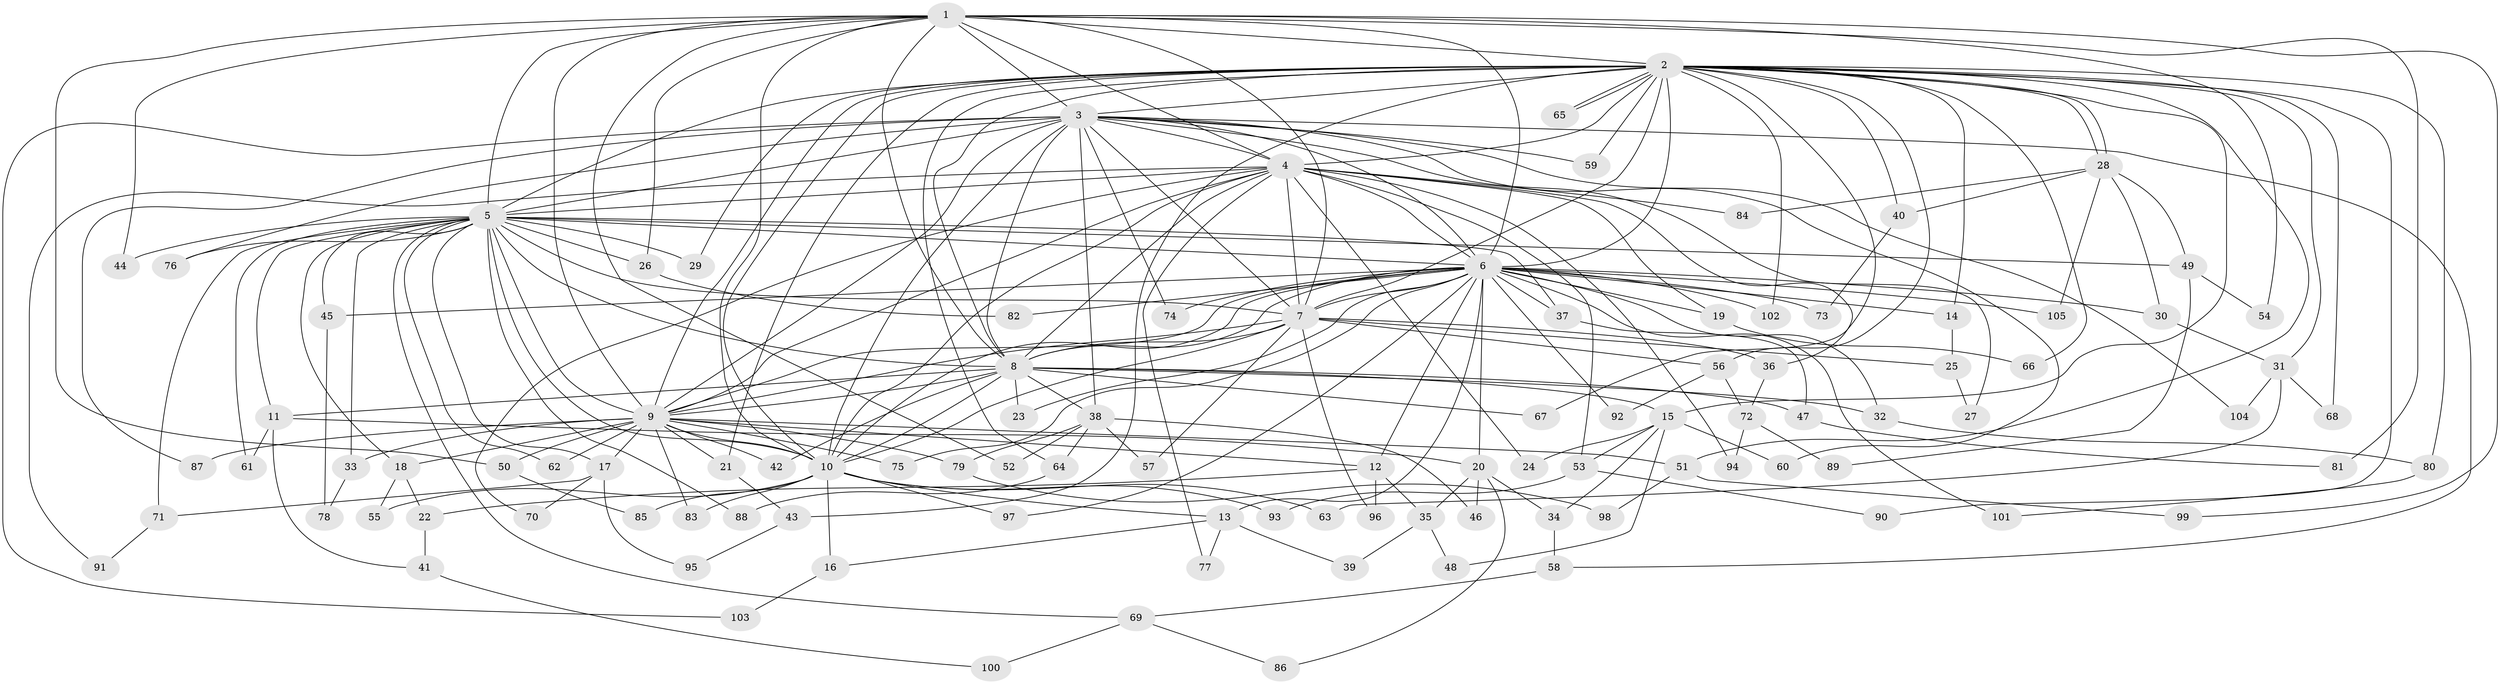 // Generated by graph-tools (version 1.1) at 2025/25/03/09/25 03:25:51]
// undirected, 105 vertices, 235 edges
graph export_dot {
graph [start="1"]
  node [color=gray90,style=filled];
  1;
  2;
  3;
  4;
  5;
  6;
  7;
  8;
  9;
  10;
  11;
  12;
  13;
  14;
  15;
  16;
  17;
  18;
  19;
  20;
  21;
  22;
  23;
  24;
  25;
  26;
  27;
  28;
  29;
  30;
  31;
  32;
  33;
  34;
  35;
  36;
  37;
  38;
  39;
  40;
  41;
  42;
  43;
  44;
  45;
  46;
  47;
  48;
  49;
  50;
  51;
  52;
  53;
  54;
  55;
  56;
  57;
  58;
  59;
  60;
  61;
  62;
  63;
  64;
  65;
  66;
  67;
  68;
  69;
  70;
  71;
  72;
  73;
  74;
  75;
  76;
  77;
  78;
  79;
  80;
  81;
  82;
  83;
  84;
  85;
  86;
  87;
  88;
  89;
  90;
  91;
  92;
  93;
  94;
  95;
  96;
  97;
  98;
  99;
  100;
  101;
  102;
  103;
  104;
  105;
  1 -- 2;
  1 -- 3;
  1 -- 4;
  1 -- 5;
  1 -- 6;
  1 -- 7;
  1 -- 8;
  1 -- 9;
  1 -- 10;
  1 -- 26;
  1 -- 44;
  1 -- 50;
  1 -- 52;
  1 -- 54;
  1 -- 81;
  1 -- 99;
  2 -- 3;
  2 -- 4;
  2 -- 5;
  2 -- 6;
  2 -- 7;
  2 -- 8;
  2 -- 9;
  2 -- 10;
  2 -- 14;
  2 -- 15;
  2 -- 21;
  2 -- 28;
  2 -- 28;
  2 -- 29;
  2 -- 31;
  2 -- 40;
  2 -- 43;
  2 -- 51;
  2 -- 56;
  2 -- 59;
  2 -- 64;
  2 -- 65;
  2 -- 65;
  2 -- 66;
  2 -- 67;
  2 -- 68;
  2 -- 80;
  2 -- 90;
  2 -- 102;
  3 -- 4;
  3 -- 5;
  3 -- 6;
  3 -- 7;
  3 -- 8;
  3 -- 9;
  3 -- 10;
  3 -- 27;
  3 -- 38;
  3 -- 58;
  3 -- 59;
  3 -- 60;
  3 -- 74;
  3 -- 76;
  3 -- 87;
  3 -- 103;
  3 -- 104;
  4 -- 5;
  4 -- 6;
  4 -- 7;
  4 -- 8;
  4 -- 9;
  4 -- 10;
  4 -- 19;
  4 -- 24;
  4 -- 36;
  4 -- 53;
  4 -- 70;
  4 -- 77;
  4 -- 84;
  4 -- 91;
  4 -- 94;
  5 -- 6;
  5 -- 7;
  5 -- 8;
  5 -- 9;
  5 -- 10;
  5 -- 11;
  5 -- 17;
  5 -- 18;
  5 -- 26;
  5 -- 29;
  5 -- 33;
  5 -- 37;
  5 -- 44;
  5 -- 45;
  5 -- 49;
  5 -- 61;
  5 -- 62;
  5 -- 69;
  5 -- 71;
  5 -- 76;
  5 -- 88;
  6 -- 7;
  6 -- 8;
  6 -- 9;
  6 -- 10;
  6 -- 12;
  6 -- 13;
  6 -- 14;
  6 -- 19;
  6 -- 20;
  6 -- 23;
  6 -- 30;
  6 -- 32;
  6 -- 37;
  6 -- 45;
  6 -- 73;
  6 -- 74;
  6 -- 75;
  6 -- 82;
  6 -- 92;
  6 -- 97;
  6 -- 101;
  6 -- 102;
  6 -- 105;
  7 -- 8;
  7 -- 9;
  7 -- 10;
  7 -- 25;
  7 -- 36;
  7 -- 56;
  7 -- 57;
  7 -- 96;
  8 -- 9;
  8 -- 10;
  8 -- 11;
  8 -- 15;
  8 -- 23;
  8 -- 32;
  8 -- 38;
  8 -- 42;
  8 -- 47;
  8 -- 67;
  9 -- 10;
  9 -- 12;
  9 -- 17;
  9 -- 18;
  9 -- 21;
  9 -- 33;
  9 -- 42;
  9 -- 50;
  9 -- 51;
  9 -- 62;
  9 -- 75;
  9 -- 79;
  9 -- 83;
  9 -- 87;
  10 -- 13;
  10 -- 16;
  10 -- 55;
  10 -- 63;
  10 -- 83;
  10 -- 85;
  10 -- 93;
  10 -- 97;
  11 -- 20;
  11 -- 41;
  11 -- 61;
  12 -- 22;
  12 -- 35;
  12 -- 96;
  13 -- 16;
  13 -- 39;
  13 -- 77;
  14 -- 25;
  15 -- 24;
  15 -- 34;
  15 -- 48;
  15 -- 53;
  15 -- 60;
  16 -- 103;
  17 -- 70;
  17 -- 71;
  17 -- 95;
  18 -- 22;
  18 -- 55;
  19 -- 66;
  20 -- 34;
  20 -- 35;
  20 -- 46;
  20 -- 86;
  21 -- 43;
  22 -- 41;
  25 -- 27;
  26 -- 82;
  28 -- 30;
  28 -- 40;
  28 -- 49;
  28 -- 84;
  28 -- 105;
  30 -- 31;
  31 -- 63;
  31 -- 68;
  31 -- 104;
  32 -- 80;
  33 -- 78;
  34 -- 58;
  35 -- 39;
  35 -- 48;
  36 -- 72;
  37 -- 47;
  38 -- 46;
  38 -- 52;
  38 -- 57;
  38 -- 64;
  38 -- 79;
  40 -- 73;
  41 -- 100;
  43 -- 95;
  45 -- 78;
  47 -- 81;
  49 -- 54;
  49 -- 89;
  50 -- 85;
  51 -- 98;
  51 -- 99;
  53 -- 90;
  53 -- 93;
  56 -- 72;
  56 -- 92;
  58 -- 69;
  64 -- 88;
  69 -- 86;
  69 -- 100;
  71 -- 91;
  72 -- 89;
  72 -- 94;
  79 -- 98;
  80 -- 101;
}
